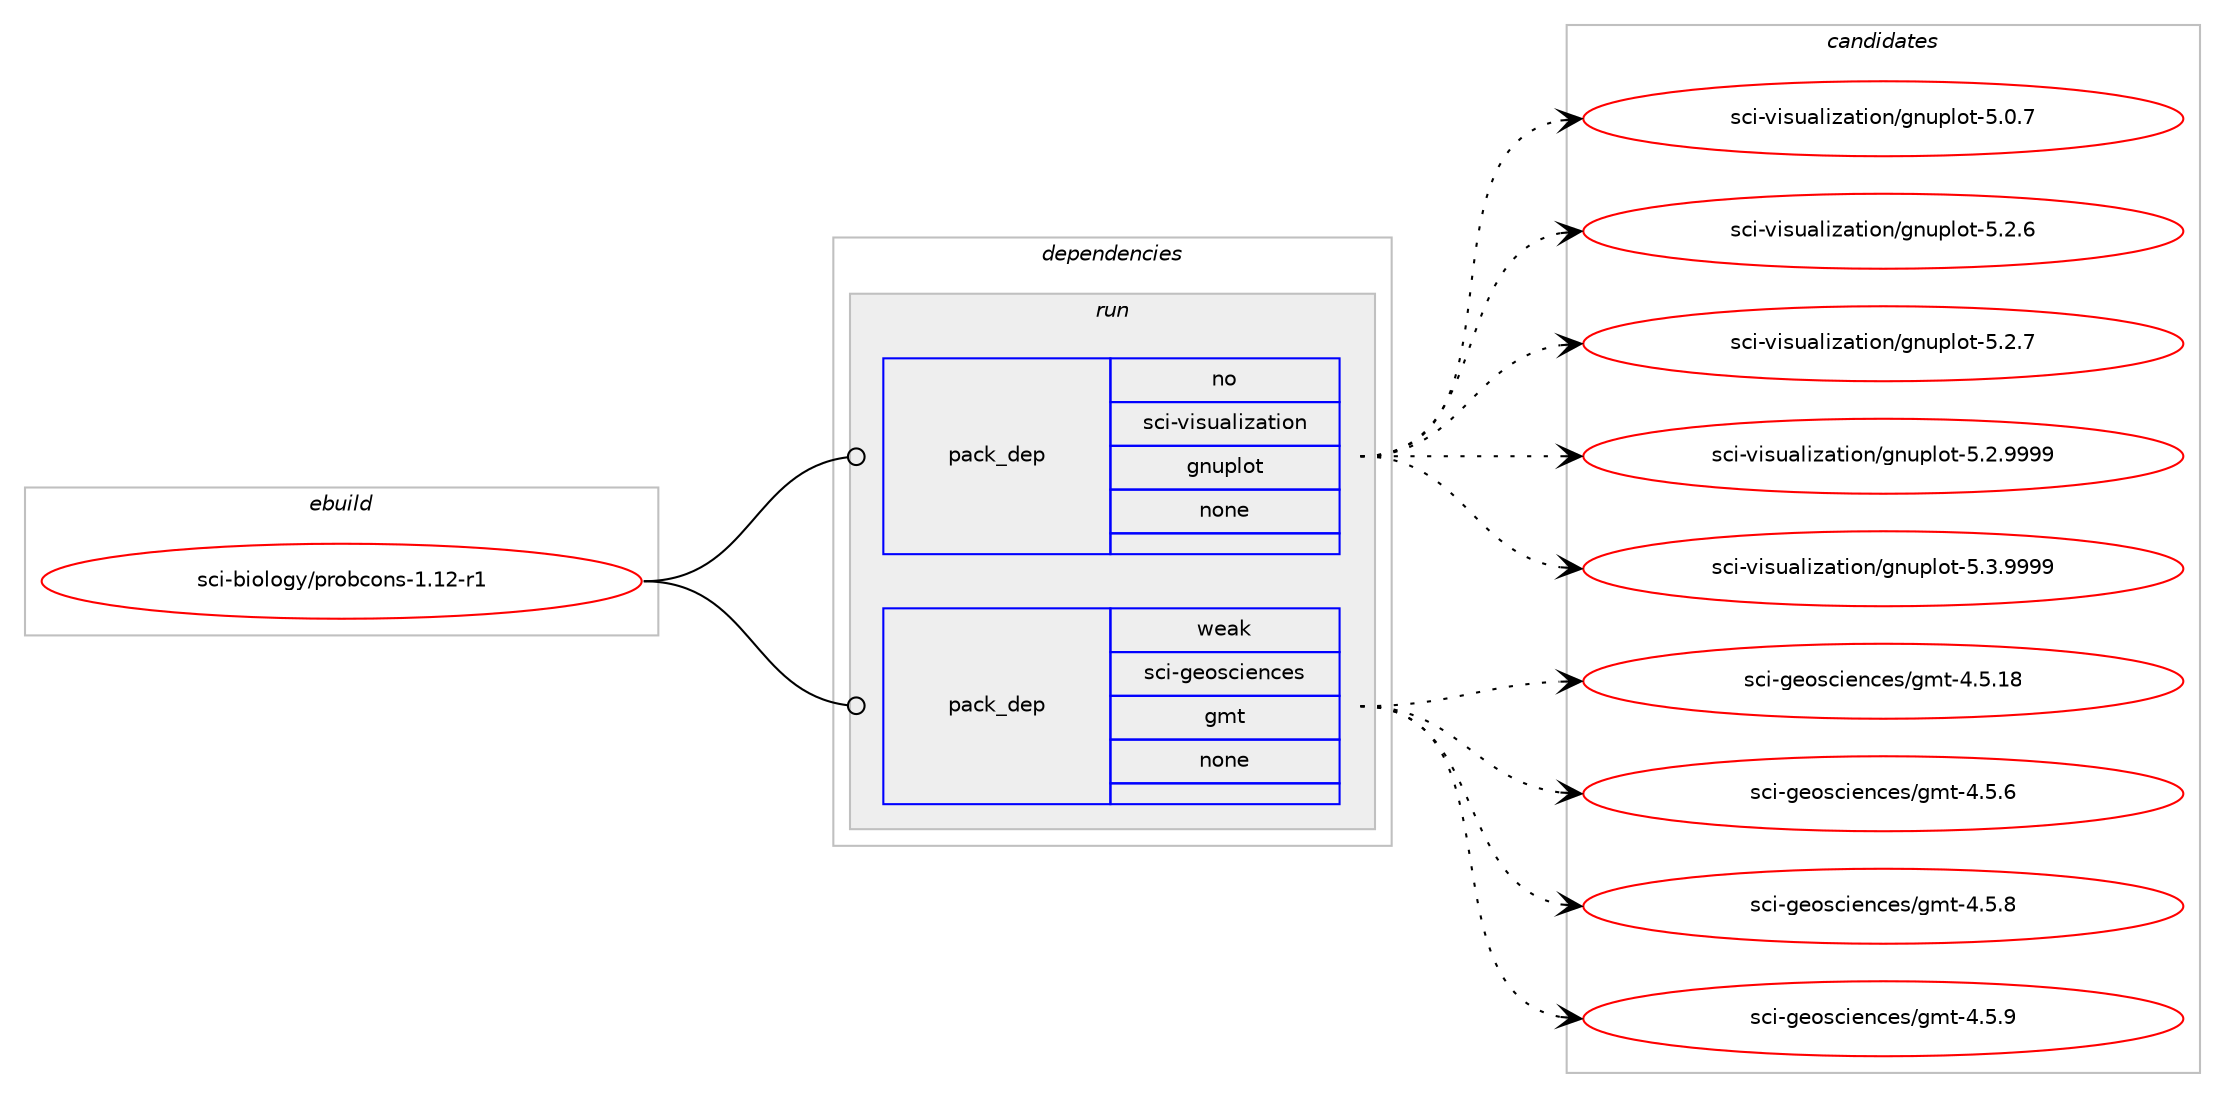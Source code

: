 digraph prolog {

# *************
# Graph options
# *************

newrank=true;
concentrate=true;
compound=true;
graph [rankdir=LR,fontname=Helvetica,fontsize=10,ranksep=1.5];#, ranksep=2.5, nodesep=0.2];
edge  [arrowhead=vee];
node  [fontname=Helvetica,fontsize=10];

# **********
# The ebuild
# **********

subgraph cluster_leftcol {
color=gray;
rank=same;
label=<<i>ebuild</i>>;
id [label="sci-biology/probcons-1.12-r1", color=red, width=4, href="../sci-biology/probcons-1.12-r1.svg"];
}

# ****************
# The dependencies
# ****************

subgraph cluster_midcol {
color=gray;
label=<<i>dependencies</i>>;
subgraph cluster_compile {
fillcolor="#eeeeee";
style=filled;
label=<<i>compile</i>>;
}
subgraph cluster_compileandrun {
fillcolor="#eeeeee";
style=filled;
label=<<i>compile and run</i>>;
}
subgraph cluster_run {
fillcolor="#eeeeee";
style=filled;
label=<<i>run</i>>;
subgraph pack628812 {
dependency850600 [label=<<TABLE BORDER="0" CELLBORDER="1" CELLSPACING="0" CELLPADDING="4" WIDTH="220"><TR><TD ROWSPAN="6" CELLPADDING="30">pack_dep</TD></TR><TR><TD WIDTH="110">no</TD></TR><TR><TD>sci-visualization</TD></TR><TR><TD>gnuplot</TD></TR><TR><TD>none</TD></TR><TR><TD></TD></TR></TABLE>>, shape=none, color=blue];
}
id:e -> dependency850600:w [weight=20,style="solid",arrowhead="odot"];
subgraph pack628813 {
dependency850601 [label=<<TABLE BORDER="0" CELLBORDER="1" CELLSPACING="0" CELLPADDING="4" WIDTH="220"><TR><TD ROWSPAN="6" CELLPADDING="30">pack_dep</TD></TR><TR><TD WIDTH="110">weak</TD></TR><TR><TD>sci-geosciences</TD></TR><TR><TD>gmt</TD></TR><TR><TD>none</TD></TR><TR><TD></TD></TR></TABLE>>, shape=none, color=blue];
}
id:e -> dependency850601:w [weight=20,style="solid",arrowhead="odot"];
}
}

# **************
# The candidates
# **************

subgraph cluster_choices {
rank=same;
color=gray;
label=<<i>candidates</i>>;

subgraph choice628812 {
color=black;
nodesep=1;
choice1159910545118105115117971081051229711610511111047103110117112108111116455346484655 [label="sci-visualization/gnuplot-5.0.7", color=red, width=4,href="../sci-visualization/gnuplot-5.0.7.svg"];
choice1159910545118105115117971081051229711610511111047103110117112108111116455346504654 [label="sci-visualization/gnuplot-5.2.6", color=red, width=4,href="../sci-visualization/gnuplot-5.2.6.svg"];
choice1159910545118105115117971081051229711610511111047103110117112108111116455346504655 [label="sci-visualization/gnuplot-5.2.7", color=red, width=4,href="../sci-visualization/gnuplot-5.2.7.svg"];
choice1159910545118105115117971081051229711610511111047103110117112108111116455346504657575757 [label="sci-visualization/gnuplot-5.2.9999", color=red, width=4,href="../sci-visualization/gnuplot-5.2.9999.svg"];
choice1159910545118105115117971081051229711610511111047103110117112108111116455346514657575757 [label="sci-visualization/gnuplot-5.3.9999", color=red, width=4,href="../sci-visualization/gnuplot-5.3.9999.svg"];
dependency850600:e -> choice1159910545118105115117971081051229711610511111047103110117112108111116455346484655:w [style=dotted,weight="100"];
dependency850600:e -> choice1159910545118105115117971081051229711610511111047103110117112108111116455346504654:w [style=dotted,weight="100"];
dependency850600:e -> choice1159910545118105115117971081051229711610511111047103110117112108111116455346504655:w [style=dotted,weight="100"];
dependency850600:e -> choice1159910545118105115117971081051229711610511111047103110117112108111116455346504657575757:w [style=dotted,weight="100"];
dependency850600:e -> choice1159910545118105115117971081051229711610511111047103110117112108111116455346514657575757:w [style=dotted,weight="100"];
}
subgraph choice628813 {
color=black;
nodesep=1;
choice115991054510310111111599105101110991011154710310911645524653464956 [label="sci-geosciences/gmt-4.5.18", color=red, width=4,href="../sci-geosciences/gmt-4.5.18.svg"];
choice1159910545103101111115991051011109910111547103109116455246534654 [label="sci-geosciences/gmt-4.5.6", color=red, width=4,href="../sci-geosciences/gmt-4.5.6.svg"];
choice1159910545103101111115991051011109910111547103109116455246534656 [label="sci-geosciences/gmt-4.5.8", color=red, width=4,href="../sci-geosciences/gmt-4.5.8.svg"];
choice1159910545103101111115991051011109910111547103109116455246534657 [label="sci-geosciences/gmt-4.5.9", color=red, width=4,href="../sci-geosciences/gmt-4.5.9.svg"];
dependency850601:e -> choice115991054510310111111599105101110991011154710310911645524653464956:w [style=dotted,weight="100"];
dependency850601:e -> choice1159910545103101111115991051011109910111547103109116455246534654:w [style=dotted,weight="100"];
dependency850601:e -> choice1159910545103101111115991051011109910111547103109116455246534656:w [style=dotted,weight="100"];
dependency850601:e -> choice1159910545103101111115991051011109910111547103109116455246534657:w [style=dotted,weight="100"];
}
}

}
